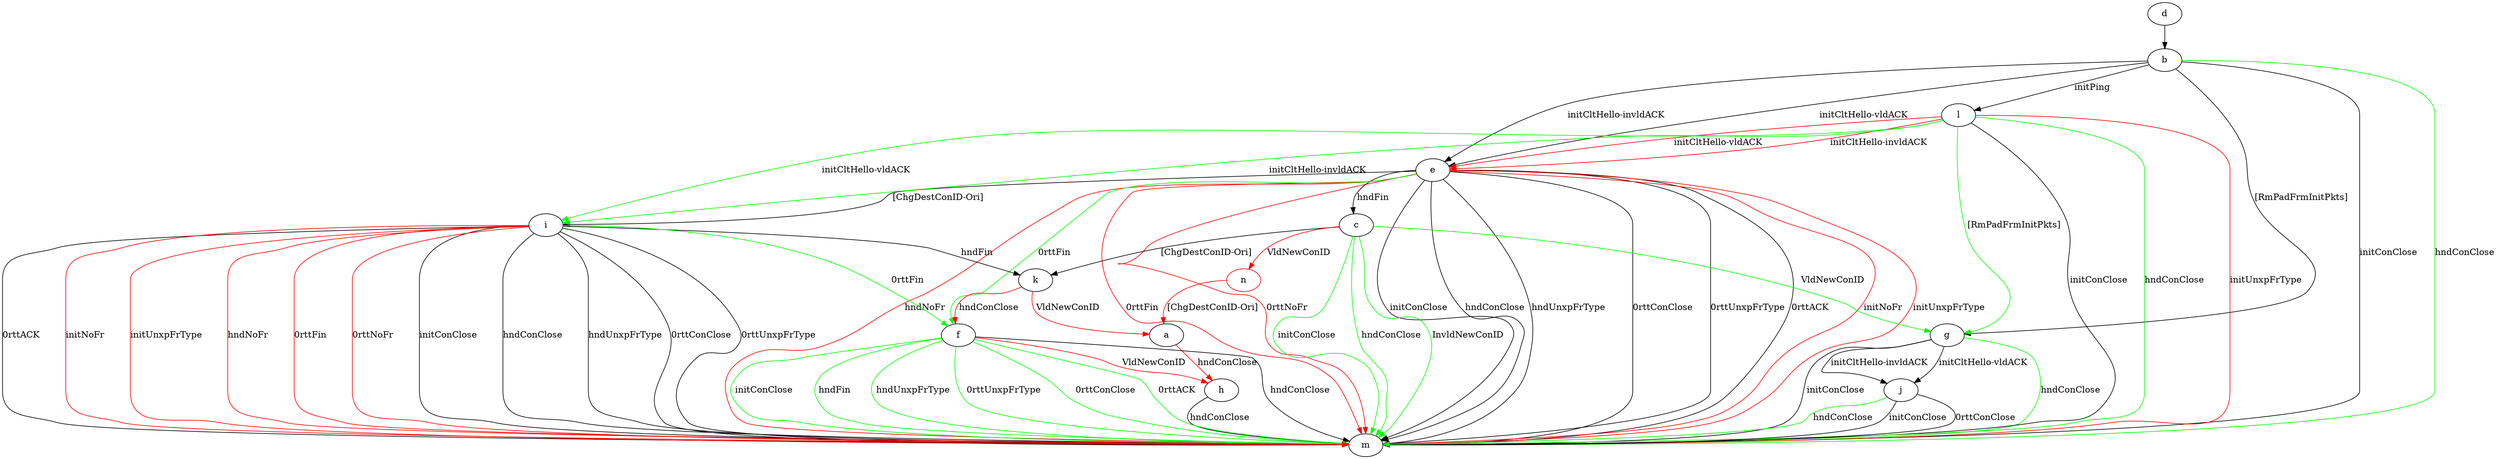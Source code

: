 digraph "" {
	a -> h	[key=0,
		color=red,
		label="hndConClose "];
	b -> e	[key=0,
		label="initCltHello-vldACK "];
	b -> e	[key=1,
		label="initCltHello-invldACK "];
	b -> g	[key=0,
		label="[RmPadFrmInitPkts] "];
	b -> l	[key=0,
		label="initPing "];
	b -> m	[key=0,
		label="initConClose "];
	b -> m	[key=1,
		color=green,
		label="hndConClose "];
	c -> g	[key=0,
		color=green,
		label="VldNewConID "];
	c -> k	[key=0,
		label="[ChgDestConID-Ori] "];
	c -> m	[key=0,
		color=green,
		label="initConClose "];
	c -> m	[key=1,
		color=green,
		label="hndConClose "];
	c -> m	[key=2,
		color=green,
		label="InvldNewConID "];
	n	[color=red];
	c -> n	[key=0,
		color=red,
		label="VldNewConID "];
	d -> b	[key=0];
	e -> c	[key=0,
		label="hndFin "];
	e -> f	[key=0,
		color=green,
		label="0rttFin "];
	e -> i	[key=0,
		label="[ChgDestConID-Ori] "];
	e -> m	[key=0,
		label="initConClose "];
	e -> m	[key=1,
		label="hndConClose "];
	e -> m	[key=2,
		label="hndUnxpFrType "];
	e -> m	[key=3,
		label="0rttConClose "];
	e -> m	[key=4,
		label="0rttUnxpFrType "];
	e -> m	[key=5,
		label="0rttACK "];
	e -> m	[key=6,
		color=red,
		label="initNoFr "];
	e -> m	[key=7,
		color=red,
		label="initUnxpFrType "];
	e -> m	[key=8,
		color=red,
		label="hndNoFr "];
	e -> m	[key=9,
		color=red,
		label="0rttFin "];
	e -> m	[key=10,
		color=red,
		label="0rttNoFr "];
	f -> h	[key=0,
		color=red,
		label="VldNewConID "];
	f -> m	[key=0,
		label="hndConClose "];
	f -> m	[key=1,
		color=green,
		label="initConClose "];
	f -> m	[key=2,
		color=green,
		label="hndFin "];
	f -> m	[key=3,
		color=green,
		label="hndUnxpFrType "];
	f -> m	[key=4,
		color=green,
		label="0rttConClose "];
	f -> m	[key=5,
		color=green,
		label="0rttUnxpFrType "];
	f -> m	[key=6,
		color=green,
		label="0rttACK "];
	g -> j	[key=0,
		label="initCltHello-vldACK "];
	g -> j	[key=1,
		label="initCltHello-invldACK "];
	g -> m	[key=0,
		label="initConClose "];
	g -> m	[key=1,
		color=green,
		label="hndConClose "];
	h -> m	[key=0,
		label="hndConClose "];
	i -> f	[key=0,
		color=green,
		label="0rttFin "];
	i -> k	[key=0,
		label="hndFin "];
	i -> m	[key=0,
		label="initConClose "];
	i -> m	[key=1,
		label="hndConClose "];
	i -> m	[key=2,
		label="hndUnxpFrType "];
	i -> m	[key=3,
		label="0rttConClose "];
	i -> m	[key=4,
		label="0rttUnxpFrType "];
	i -> m	[key=5,
		label="0rttACK "];
	i -> m	[key=6,
		color=red,
		label="initNoFr "];
	i -> m	[key=7,
		color=red,
		label="initUnxpFrType "];
	i -> m	[key=8,
		color=red,
		label="hndNoFr "];
	i -> m	[key=9,
		color=red,
		label="0rttFin "];
	i -> m	[key=10,
		color=red,
		label="0rttNoFr "];
	j -> m	[key=0,
		label="initConClose "];
	j -> m	[key=1,
		label="0rttConClose "];
	j -> m	[key=2,
		color=green,
		label="hndConClose "];
	k -> a	[key=0,
		color=red,
		label="VldNewConID "];
	k -> f	[key=0,
		color=red,
		label="hndConClose "];
	l -> e	[key=0,
		color=red,
		label="initCltHello-vldACK "];
	l -> e	[key=1,
		color=red,
		label="initCltHello-invldACK "];
	l -> g	[key=0,
		color=green,
		label="[RmPadFrmInitPkts] "];
	l -> i	[key=0,
		color=green,
		label="initCltHello-vldACK "];
	l -> i	[key=1,
		color=green,
		label="initCltHello-invldACK "];
	l -> m	[key=0,
		label="initConClose "];
	l -> m	[key=1,
		color=green,
		label="hndConClose "];
	l -> m	[key=2,
		color=red,
		label="initUnxpFrType "];
	n -> a	[key=0,
		color=red,
		label="[ChgDestConID-Ori] "];
}
